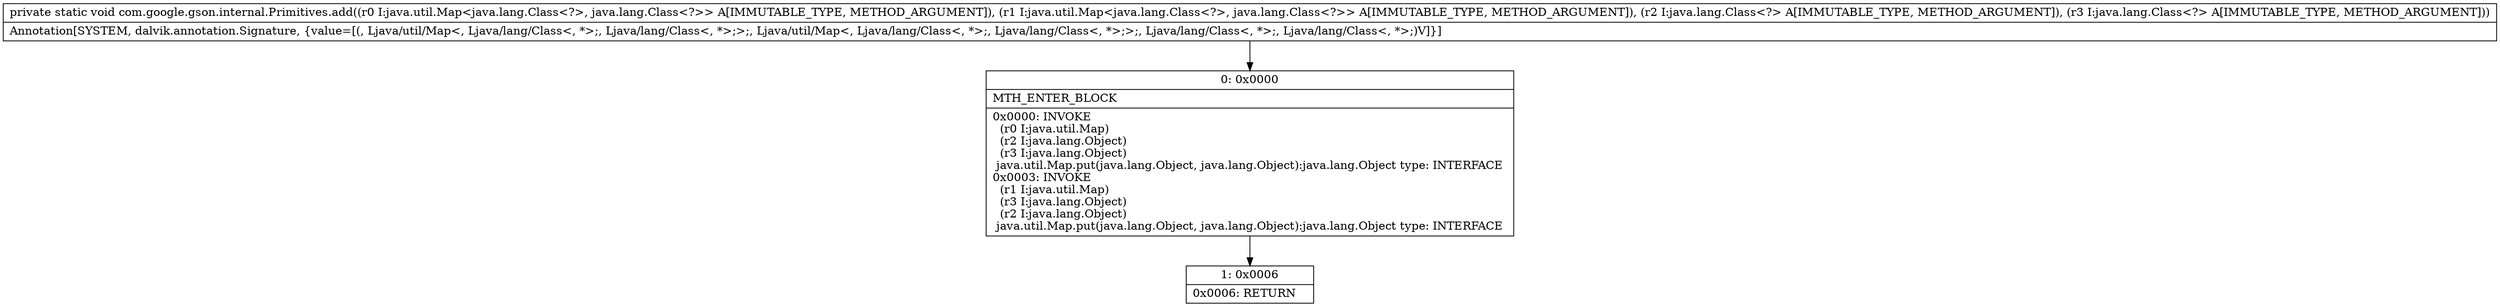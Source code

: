 digraph "CFG forcom.google.gson.internal.Primitives.add(Ljava\/util\/Map;Ljava\/util\/Map;Ljava\/lang\/Class;Ljava\/lang\/Class;)V" {
Node_0 [shape=record,label="{0\:\ 0x0000|MTH_ENTER_BLOCK\l|0x0000: INVOKE  \l  (r0 I:java.util.Map)\l  (r2 I:java.lang.Object)\l  (r3 I:java.lang.Object)\l java.util.Map.put(java.lang.Object, java.lang.Object):java.lang.Object type: INTERFACE \l0x0003: INVOKE  \l  (r1 I:java.util.Map)\l  (r3 I:java.lang.Object)\l  (r2 I:java.lang.Object)\l java.util.Map.put(java.lang.Object, java.lang.Object):java.lang.Object type: INTERFACE \l}"];
Node_1 [shape=record,label="{1\:\ 0x0006|0x0006: RETURN   \l}"];
MethodNode[shape=record,label="{private static void com.google.gson.internal.Primitives.add((r0 I:java.util.Map\<java.lang.Class\<?\>, java.lang.Class\<?\>\> A[IMMUTABLE_TYPE, METHOD_ARGUMENT]), (r1 I:java.util.Map\<java.lang.Class\<?\>, java.lang.Class\<?\>\> A[IMMUTABLE_TYPE, METHOD_ARGUMENT]), (r2 I:java.lang.Class\<?\> A[IMMUTABLE_TYPE, METHOD_ARGUMENT]), (r3 I:java.lang.Class\<?\> A[IMMUTABLE_TYPE, METHOD_ARGUMENT]))  | Annotation[SYSTEM, dalvik.annotation.Signature, \{value=[(, Ljava\/util\/Map\<, Ljava\/lang\/Class\<, *\>;, Ljava\/lang\/Class\<, *\>;\>;, Ljava\/util\/Map\<, Ljava\/lang\/Class\<, *\>;, Ljava\/lang\/Class\<, *\>;\>;, Ljava\/lang\/Class\<, *\>;, Ljava\/lang\/Class\<, *\>;)V]\}]\l}"];
MethodNode -> Node_0;
Node_0 -> Node_1;
}

